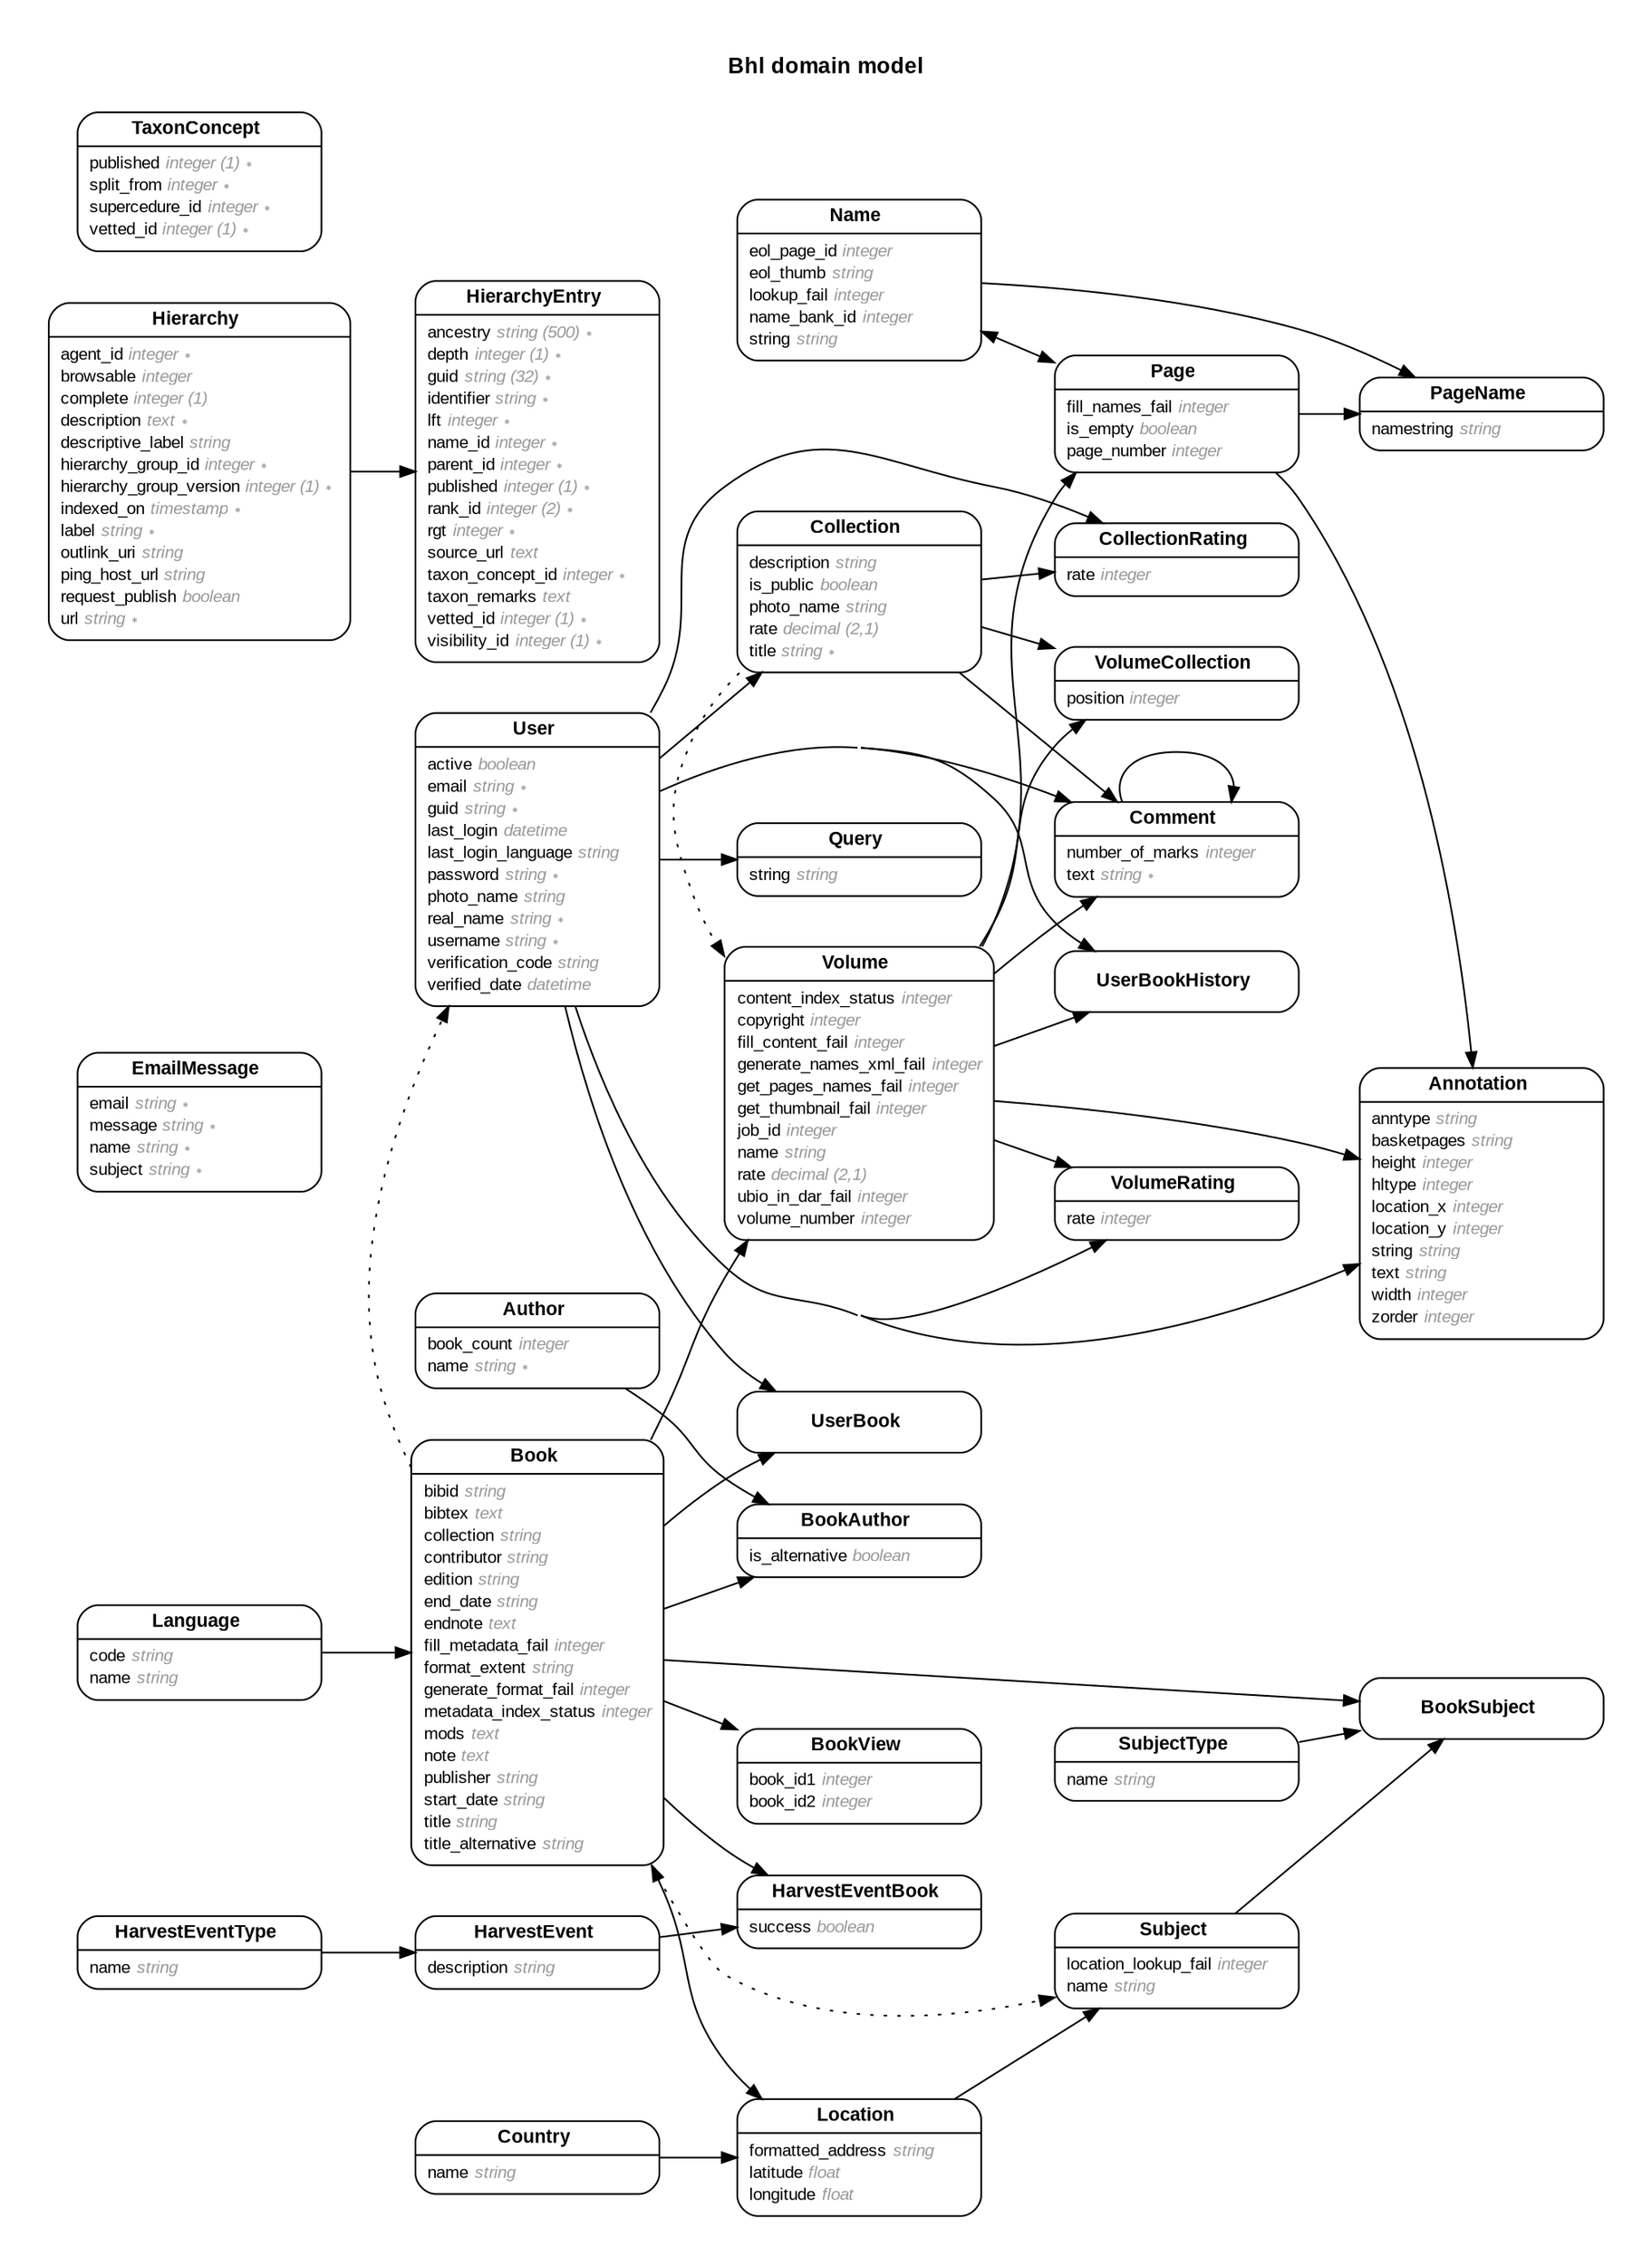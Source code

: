 digraph Bhl {
rankdir = "LR";
ranksep = "0.5";
nodesep = "0.4";
pad = "0.4,0.4";
margin = "0,0";
concentrate = "true";
labelloc = "t";
fontsize = "13";
fontname = "Arial Bold";
node[ shape  =  "Mrecord" , fontsize  =  "10" , fontname  =  "Arial" , margin  =  "0.07,0.05" , penwidth  =  "1.0"];
edge[ fontname  =  "Arial" , fontsize  =  "7" , dir  =  "both" , arrowsize  =  "0.9" , penwidth  =  "1.0" , labelangle  =  "32" , labeldistance  =  "1.8"];
label = "Bhl domain model\n\n";
m_Annotation [label = <<table border="0" align="center" cellspacing="0.5" cellpadding="0" width="134">
  <tr><td align="center" valign="bottom" width="130"><font face="Arial Bold" point-size="11">Annotation</font></td></tr>
</table>
|
<table border="0" align="left" cellspacing="2" cellpadding="0" width="134">
  <tr><td align="left" width="130" port="anntype">anntype <font face="Arial Italic" color="grey60">string</font></td></tr>
  <tr><td align="left" width="130" port="basketpages">basketpages <font face="Arial Italic" color="grey60">string</font></td></tr>
  <tr><td align="left" width="130" port="height">height <font face="Arial Italic" color="grey60">integer</font></td></tr>
  <tr><td align="left" width="130" port="hltype">hltype <font face="Arial Italic" color="grey60">integer</font></td></tr>
  <tr><td align="left" width="130" port="location_x">location_x <font face="Arial Italic" color="grey60">integer</font></td></tr>
  <tr><td align="left" width="130" port="location_y">location_y <font face="Arial Italic" color="grey60">integer</font></td></tr>
  <tr><td align="left" width="130" port="string">string <font face="Arial Italic" color="grey60">string</font></td></tr>
  <tr><td align="left" width="130" port="text">text <font face="Arial Italic" color="grey60">string</font></td></tr>
  <tr><td align="left" width="130" port="width">width <font face="Arial Italic" color="grey60">integer</font></td></tr>
  <tr><td align="left" width="130" port="zorder">zorder <font face="Arial Italic" color="grey60">integer</font></td></tr>
</table>
>];
m_Author [label = <<table border="0" align="center" cellspacing="0.5" cellpadding="0" width="134">
  <tr><td align="center" valign="bottom" width="130"><font face="Arial Bold" point-size="11">Author</font></td></tr>
</table>
|
<table border="0" align="left" cellspacing="2" cellpadding="0" width="134">
  <tr><td align="left" width="130" port="book_count">book_count <font face="Arial Italic" color="grey60">integer</font></td></tr>
  <tr><td align="left" width="130" port="name">name <font face="Arial Italic" color="grey60">string ∗</font></td></tr>
</table>
>];
m_Book [label = <<table border="0" align="center" cellspacing="0.5" cellpadding="0" width="134">
  <tr><td align="center" valign="bottom" width="130"><font face="Arial Bold" point-size="11">Book</font></td></tr>
</table>
|
<table border="0" align="left" cellspacing="2" cellpadding="0" width="134">
  <tr><td align="left" width="130" port="bibid">bibid <font face="Arial Italic" color="grey60">string</font></td></tr>
  <tr><td align="left" width="130" port="bibtex">bibtex <font face="Arial Italic" color="grey60">text</font></td></tr>
  <tr><td align="left" width="130" port="collection">collection <font face="Arial Italic" color="grey60">string</font></td></tr>
  <tr><td align="left" width="130" port="contributor">contributor <font face="Arial Italic" color="grey60">string</font></td></tr>
  <tr><td align="left" width="130" port="edition">edition <font face="Arial Italic" color="grey60">string</font></td></tr>
  <tr><td align="left" width="130" port="end_date">end_date <font face="Arial Italic" color="grey60">string</font></td></tr>
  <tr><td align="left" width="130" port="endnote">endnote <font face="Arial Italic" color="grey60">text</font></td></tr>
  <tr><td align="left" width="130" port="fill_metadata_fail">fill_metadata_fail <font face="Arial Italic" color="grey60">integer</font></td></tr>
  <tr><td align="left" width="130" port="format_extent">format_extent <font face="Arial Italic" color="grey60">string</font></td></tr>
  <tr><td align="left" width="130" port="generate_format_fail">generate_format_fail <font face="Arial Italic" color="grey60">integer</font></td></tr>
  <tr><td align="left" width="130" port="metadata_index_status">metadata_index_status <font face="Arial Italic" color="grey60">integer</font></td></tr>
  <tr><td align="left" width="130" port="mods">mods <font face="Arial Italic" color="grey60">text</font></td></tr>
  <tr><td align="left" width="130" port="note">note <font face="Arial Italic" color="grey60">text</font></td></tr>
  <tr><td align="left" width="130" port="publisher">publisher <font face="Arial Italic" color="grey60">string</font></td></tr>
  <tr><td align="left" width="130" port="start_date">start_date <font face="Arial Italic" color="grey60">string</font></td></tr>
  <tr><td align="left" width="130" port="title">title <font face="Arial Italic" color="grey60">string</font></td></tr>
  <tr><td align="left" width="130" port="title_alternative">title_alternative <font face="Arial Italic" color="grey60">string</font></td></tr>
</table>
>];
m_BookAuthor [label = <<table border="0" align="center" cellspacing="0.5" cellpadding="0" width="134">
  <tr><td align="center" valign="bottom" width="130"><font face="Arial Bold" point-size="11">BookAuthor</font></td></tr>
</table>
|
<table border="0" align="left" cellspacing="2" cellpadding="0" width="134">
  <tr><td align="left" width="130" port="is_alternative">is_alternative <font face="Arial Italic" color="grey60">boolean</font></td></tr>
</table>
>];
m_BookSubject [label = <<table border="0" align="center" cellspacing="0.5" cellpadding="0" width="134">
  <tr><td align="center" valign="bottom" width="130"><font face="Arial Bold" point-size="11">BookSubject</font></td></tr>
</table>
>];
m_BookView [label = <<table border="0" align="center" cellspacing="0.5" cellpadding="0" width="134">
  <tr><td align="center" valign="bottom" width="130"><font face="Arial Bold" point-size="11">BookView</font></td></tr>
</table>
|
<table border="0" align="left" cellspacing="2" cellpadding="0" width="134">
  <tr><td align="left" width="130" port="book_id1">book_id1 <font face="Arial Italic" color="grey60">integer</font></td></tr>
  <tr><td align="left" width="130" port="book_id2">book_id2 <font face="Arial Italic" color="grey60">integer</font></td></tr>
</table>
>];
m_Collection [label = <<table border="0" align="center" cellspacing="0.5" cellpadding="0" width="134">
  <tr><td align="center" valign="bottom" width="130"><font face="Arial Bold" point-size="11">Collection</font></td></tr>
</table>
|
<table border="0" align="left" cellspacing="2" cellpadding="0" width="134">
  <tr><td align="left" width="130" port="description">description <font face="Arial Italic" color="grey60">string</font></td></tr>
  <tr><td align="left" width="130" port="is_public">is_public <font face="Arial Italic" color="grey60">boolean</font></td></tr>
  <tr><td align="left" width="130" port="photo_name">photo_name <font face="Arial Italic" color="grey60">string</font></td></tr>
  <tr><td align="left" width="130" port="rate">rate <font face="Arial Italic" color="grey60">decimal (2,1)</font></td></tr>
  <tr><td align="left" width="130" port="title">title <font face="Arial Italic" color="grey60">string ∗</font></td></tr>
</table>
>];
m_CollectionRating [label = <<table border="0" align="center" cellspacing="0.5" cellpadding="0" width="134">
  <tr><td align="center" valign="bottom" width="130"><font face="Arial Bold" point-size="11">CollectionRating</font></td></tr>
</table>
|
<table border="0" align="left" cellspacing="2" cellpadding="0" width="134">
  <tr><td align="left" width="130" port="rate">rate <font face="Arial Italic" color="grey60">integer</font></td></tr>
</table>
>];
m_Comment [label = <<table border="0" align="center" cellspacing="0.5" cellpadding="0" width="134">
  <tr><td align="center" valign="bottom" width="130"><font face="Arial Bold" point-size="11">Comment</font></td></tr>
</table>
|
<table border="0" align="left" cellspacing="2" cellpadding="0" width="134">
  <tr><td align="left" width="130" port="number_of_marks">number_of_marks <font face="Arial Italic" color="grey60">integer</font></td></tr>
  <tr><td align="left" width="130" port="text">text <font face="Arial Italic" color="grey60">string ∗</font></td></tr>
</table>
>];
m_Country [label = <<table border="0" align="center" cellspacing="0.5" cellpadding="0" width="134">
  <tr><td align="center" valign="bottom" width="130"><font face="Arial Bold" point-size="11">Country</font></td></tr>
</table>
|
<table border="0" align="left" cellspacing="2" cellpadding="0" width="134">
  <tr><td align="left" width="130" port="name">name <font face="Arial Italic" color="grey60">string</font></td></tr>
</table>
>];
m_EmailMessage [label = <<table border="0" align="center" cellspacing="0.5" cellpadding="0" width="134">
  <tr><td align="center" valign="bottom" width="130"><font face="Arial Bold" point-size="11">EmailMessage</font></td></tr>
</table>
|
<table border="0" align="left" cellspacing="2" cellpadding="0" width="134">
  <tr><td align="left" width="130" port="email">email <font face="Arial Italic" color="grey60">string ∗</font></td></tr>
  <tr><td align="left" width="130" port="message">message <font face="Arial Italic" color="grey60">string ∗</font></td></tr>
  <tr><td align="left" width="130" port="name">name <font face="Arial Italic" color="grey60">string ∗</font></td></tr>
  <tr><td align="left" width="130" port="subject">subject <font face="Arial Italic" color="grey60">string ∗</font></td></tr>
</table>
>];
m_HarvestEvent [label = <<table border="0" align="center" cellspacing="0.5" cellpadding="0" width="134">
  <tr><td align="center" valign="bottom" width="130"><font face="Arial Bold" point-size="11">HarvestEvent</font></td></tr>
</table>
|
<table border="0" align="left" cellspacing="2" cellpadding="0" width="134">
  <tr><td align="left" width="130" port="description">description <font face="Arial Italic" color="grey60">string</font></td></tr>
</table>
>];
m_HarvestEventBook [label = <<table border="0" align="center" cellspacing="0.5" cellpadding="0" width="134">
  <tr><td align="center" valign="bottom" width="130"><font face="Arial Bold" point-size="11">HarvestEventBook</font></td></tr>
</table>
|
<table border="0" align="left" cellspacing="2" cellpadding="0" width="134">
  <tr><td align="left" width="130" port="success">success <font face="Arial Italic" color="grey60">boolean</font></td></tr>
</table>
>];
m_HarvestEventType [label = <<table border="0" align="center" cellspacing="0.5" cellpadding="0" width="134">
  <tr><td align="center" valign="bottom" width="130"><font face="Arial Bold" point-size="11">HarvestEventType</font></td></tr>
</table>
|
<table border="0" align="left" cellspacing="2" cellpadding="0" width="134">
  <tr><td align="left" width="130" port="name">name <font face="Arial Italic" color="grey60">string</font></td></tr>
</table>
>];
m_Hierarchy [label = <<table border="0" align="center" cellspacing="0.5" cellpadding="0" width="134">
  <tr><td align="center" valign="bottom" width="130"><font face="Arial Bold" point-size="11">Hierarchy</font></td></tr>
</table>
|
<table border="0" align="left" cellspacing="2" cellpadding="0" width="134">
  <tr><td align="left" width="130" port="agent_id">agent_id <font face="Arial Italic" color="grey60">integer ∗</font></td></tr>
  <tr><td align="left" width="130" port="browsable">browsable <font face="Arial Italic" color="grey60">integer</font></td></tr>
  <tr><td align="left" width="130" port="complete">complete <font face="Arial Italic" color="grey60">integer (1)</font></td></tr>
  <tr><td align="left" width="130" port="description">description <font face="Arial Italic" color="grey60">text ∗</font></td></tr>
  <tr><td align="left" width="130" port="descriptive_label">descriptive_label <font face="Arial Italic" color="grey60">string</font></td></tr>
  <tr><td align="left" width="130" port="hierarchy_group_id">hierarchy_group_id <font face="Arial Italic" color="grey60">integer ∗</font></td></tr>
  <tr><td align="left" width="130" port="hierarchy_group_version">hierarchy_group_version <font face="Arial Italic" color="grey60">integer (1) ∗</font></td></tr>
  <tr><td align="left" width="130" port="indexed_on">indexed_on <font face="Arial Italic" color="grey60">timestamp ∗</font></td></tr>
  <tr><td align="left" width="130" port="label">label <font face="Arial Italic" color="grey60">string ∗</font></td></tr>
  <tr><td align="left" width="130" port="outlink_uri">outlink_uri <font face="Arial Italic" color="grey60">string</font></td></tr>
  <tr><td align="left" width="130" port="ping_host_url">ping_host_url <font face="Arial Italic" color="grey60">string</font></td></tr>
  <tr><td align="left" width="130" port="request_publish">request_publish <font face="Arial Italic" color="grey60">boolean</font></td></tr>
  <tr><td align="left" width="130" port="url">url <font face="Arial Italic" color="grey60">string ∗</font></td></tr>
</table>
>];
m_HierarchyEntry [label = <<table border="0" align="center" cellspacing="0.5" cellpadding="0" width="134">
  <tr><td align="center" valign="bottom" width="130"><font face="Arial Bold" point-size="11">HierarchyEntry</font></td></tr>
</table>
|
<table border="0" align="left" cellspacing="2" cellpadding="0" width="134">
  <tr><td align="left" width="130" port="ancestry">ancestry <font face="Arial Italic" color="grey60">string (500) ∗</font></td></tr>
  <tr><td align="left" width="130" port="depth">depth <font face="Arial Italic" color="grey60">integer (1) ∗</font></td></tr>
  <tr><td align="left" width="130" port="guid">guid <font face="Arial Italic" color="grey60">string (32) ∗</font></td></tr>
  <tr><td align="left" width="130" port="identifier">identifier <font face="Arial Italic" color="grey60">string ∗</font></td></tr>
  <tr><td align="left" width="130" port="lft">lft <font face="Arial Italic" color="grey60">integer ∗</font></td></tr>
  <tr><td align="left" width="130" port="name_id">name_id <font face="Arial Italic" color="grey60">integer ∗</font></td></tr>
  <tr><td align="left" width="130" port="parent_id">parent_id <font face="Arial Italic" color="grey60">integer ∗</font></td></tr>
  <tr><td align="left" width="130" port="published">published <font face="Arial Italic" color="grey60">integer (1) ∗</font></td></tr>
  <tr><td align="left" width="130" port="rank_id">rank_id <font face="Arial Italic" color="grey60">integer (2) ∗</font></td></tr>
  <tr><td align="left" width="130" port="rgt">rgt <font face="Arial Italic" color="grey60">integer ∗</font></td></tr>
  <tr><td align="left" width="130" port="source_url">source_url <font face="Arial Italic" color="grey60">text</font></td></tr>
  <tr><td align="left" width="130" port="taxon_concept_id">taxon_concept_id <font face="Arial Italic" color="grey60">integer ∗</font></td></tr>
  <tr><td align="left" width="130" port="taxon_remarks">taxon_remarks <font face="Arial Italic" color="grey60">text</font></td></tr>
  <tr><td align="left" width="130" port="vetted_id">vetted_id <font face="Arial Italic" color="grey60">integer (1) ∗</font></td></tr>
  <tr><td align="left" width="130" port="visibility_id">visibility_id <font face="Arial Italic" color="grey60">integer (1) ∗</font></td></tr>
</table>
>];
m_Language [label = <<table border="0" align="center" cellspacing="0.5" cellpadding="0" width="134">
  <tr><td align="center" valign="bottom" width="130"><font face="Arial Bold" point-size="11">Language</font></td></tr>
</table>
|
<table border="0" align="left" cellspacing="2" cellpadding="0" width="134">
  <tr><td align="left" width="130" port="code">code <font face="Arial Italic" color="grey60">string</font></td></tr>
  <tr><td align="left" width="130" port="name">name <font face="Arial Italic" color="grey60">string</font></td></tr>
</table>
>];
m_Location [label = <<table border="0" align="center" cellspacing="0.5" cellpadding="0" width="134">
  <tr><td align="center" valign="bottom" width="130"><font face="Arial Bold" point-size="11">Location</font></td></tr>
</table>
|
<table border="0" align="left" cellspacing="2" cellpadding="0" width="134">
  <tr><td align="left" width="130" port="formatted_address">formatted_address <font face="Arial Italic" color="grey60">string</font></td></tr>
  <tr><td align="left" width="130" port="latitude">latitude <font face="Arial Italic" color="grey60">float</font></td></tr>
  <tr><td align="left" width="130" port="longitude">longitude <font face="Arial Italic" color="grey60">float</font></td></tr>
</table>
>];
m_Name [label = <<table border="0" align="center" cellspacing="0.5" cellpadding="0" width="134">
  <tr><td align="center" valign="bottom" width="130"><font face="Arial Bold" point-size="11">Name</font></td></tr>
</table>
|
<table border="0" align="left" cellspacing="2" cellpadding="0" width="134">
  <tr><td align="left" width="130" port="eol_page_id">eol_page_id <font face="Arial Italic" color="grey60">integer</font></td></tr>
  <tr><td align="left" width="130" port="eol_thumb">eol_thumb <font face="Arial Italic" color="grey60">string</font></td></tr>
  <tr><td align="left" width="130" port="lookup_fail">lookup_fail <font face="Arial Italic" color="grey60">integer</font></td></tr>
  <tr><td align="left" width="130" port="name_bank_id">name_bank_id <font face="Arial Italic" color="grey60">integer</font></td></tr>
  <tr><td align="left" width="130" port="string">string <font face="Arial Italic" color="grey60">string</font></td></tr>
</table>
>];
m_Page [label = <<table border="0" align="center" cellspacing="0.5" cellpadding="0" width="134">
  <tr><td align="center" valign="bottom" width="130"><font face="Arial Bold" point-size="11">Page</font></td></tr>
</table>
|
<table border="0" align="left" cellspacing="2" cellpadding="0" width="134">
  <tr><td align="left" width="130" port="fill_names_fail">fill_names_fail <font face="Arial Italic" color="grey60">integer</font></td></tr>
  <tr><td align="left" width="130" port="is_empty">is_empty <font face="Arial Italic" color="grey60">boolean</font></td></tr>
  <tr><td align="left" width="130" port="page_number">page_number <font face="Arial Italic" color="grey60">integer</font></td></tr>
</table>
>];
m_PageName [label = <<table border="0" align="center" cellspacing="0.5" cellpadding="0" width="134">
  <tr><td align="center" valign="bottom" width="130"><font face="Arial Bold" point-size="11">PageName</font></td></tr>
</table>
|
<table border="0" align="left" cellspacing="2" cellpadding="0" width="134">
  <tr><td align="left" width="130" port="namestring">namestring <font face="Arial Italic" color="grey60">string</font></td></tr>
</table>
>];
m_Query [label = <<table border="0" align="center" cellspacing="0.5" cellpadding="0" width="134">
  <tr><td align="center" valign="bottom" width="130"><font face="Arial Bold" point-size="11">Query</font></td></tr>
</table>
|
<table border="0" align="left" cellspacing="2" cellpadding="0" width="134">
  <tr><td align="left" width="130" port="string">string <font face="Arial Italic" color="grey60">string</font></td></tr>
</table>
>];
m_Subject [label = <<table border="0" align="center" cellspacing="0.5" cellpadding="0" width="134">
  <tr><td align="center" valign="bottom" width="130"><font face="Arial Bold" point-size="11">Subject</font></td></tr>
</table>
|
<table border="0" align="left" cellspacing="2" cellpadding="0" width="134">
  <tr><td align="left" width="130" port="location_lookup_fail">location_lookup_fail <font face="Arial Italic" color="grey60">integer</font></td></tr>
  <tr><td align="left" width="130" port="name">name <font face="Arial Italic" color="grey60">string</font></td></tr>
</table>
>];
m_SubjectType [label = <<table border="0" align="center" cellspacing="0.5" cellpadding="0" width="134">
  <tr><td align="center" valign="bottom" width="130"><font face="Arial Bold" point-size="11">SubjectType</font></td></tr>
</table>
|
<table border="0" align="left" cellspacing="2" cellpadding="0" width="134">
  <tr><td align="left" width="130" port="name">name <font face="Arial Italic" color="grey60">string</font></td></tr>
</table>
>];
m_TaxonConcept [label = <<table border="0" align="center" cellspacing="0.5" cellpadding="0" width="134">
  <tr><td align="center" valign="bottom" width="130"><font face="Arial Bold" point-size="11">TaxonConcept</font></td></tr>
</table>
|
<table border="0" align="left" cellspacing="2" cellpadding="0" width="134">
  <tr><td align="left" width="130" port="published">published <font face="Arial Italic" color="grey60">integer (1) ∗</font></td></tr>
  <tr><td align="left" width="130" port="split_from">split_from <font face="Arial Italic" color="grey60">integer ∗</font></td></tr>
  <tr><td align="left" width="130" port="supercedure_id">supercedure_id <font face="Arial Italic" color="grey60">integer ∗</font></td></tr>
  <tr><td align="left" width="130" port="vetted_id">vetted_id <font face="Arial Italic" color="grey60">integer (1) ∗</font></td></tr>
</table>
>];
m_User [label = <<table border="0" align="center" cellspacing="0.5" cellpadding="0" width="134">
  <tr><td align="center" valign="bottom" width="130"><font face="Arial Bold" point-size="11">User</font></td></tr>
</table>
|
<table border="0" align="left" cellspacing="2" cellpadding="0" width="134">
  <tr><td align="left" width="130" port="active">active <font face="Arial Italic" color="grey60">boolean</font></td></tr>
  <tr><td align="left" width="130" port="email">email <font face="Arial Italic" color="grey60">string ∗</font></td></tr>
  <tr><td align="left" width="130" port="guid">guid <font face="Arial Italic" color="grey60">string ∗</font></td></tr>
  <tr><td align="left" width="130" port="last_login">last_login <font face="Arial Italic" color="grey60">datetime</font></td></tr>
  <tr><td align="left" width="130" port="last_login_language">last_login_language <font face="Arial Italic" color="grey60">string</font></td></tr>
  <tr><td align="left" width="130" port="password">password <font face="Arial Italic" color="grey60">string ∗</font></td></tr>
  <tr><td align="left" width="130" port="photo_name">photo_name <font face="Arial Italic" color="grey60">string</font></td></tr>
  <tr><td align="left" width="130" port="real_name">real_name <font face="Arial Italic" color="grey60">string ∗</font></td></tr>
  <tr><td align="left" width="130" port="username">username <font face="Arial Italic" color="grey60">string ∗</font></td></tr>
  <tr><td align="left" width="130" port="verification_code">verification_code <font face="Arial Italic" color="grey60">string</font></td></tr>
  <tr><td align="left" width="130" port="verified_date">verified_date <font face="Arial Italic" color="grey60">datetime</font></td></tr>
</table>
>];
m_UserBook [label = <<table border="0" align="center" cellspacing="0.5" cellpadding="0" width="134">
  <tr><td align="center" valign="bottom" width="130"><font face="Arial Bold" point-size="11">UserBook</font></td></tr>
</table>
>];
m_UserBookHistory [label = <<table border="0" align="center" cellspacing="0.5" cellpadding="0" width="134">
  <tr><td align="center" valign="bottom" width="130"><font face="Arial Bold" point-size="11">UserBookHistory</font></td></tr>
</table>
>];
m_Volume [label = <<table border="0" align="center" cellspacing="0.5" cellpadding="0" width="134">
  <tr><td align="center" valign="bottom" width="130"><font face="Arial Bold" point-size="11">Volume</font></td></tr>
</table>
|
<table border="0" align="left" cellspacing="2" cellpadding="0" width="134">
  <tr><td align="left" width="130" port="content_index_status">content_index_status <font face="Arial Italic" color="grey60">integer</font></td></tr>
  <tr><td align="left" width="130" port="copyright">copyright <font face="Arial Italic" color="grey60">integer</font></td></tr>
  <tr><td align="left" width="130" port="fill_content_fail">fill_content_fail <font face="Arial Italic" color="grey60">integer</font></td></tr>
  <tr><td align="left" width="130" port="generate_names_xml_fail">generate_names_xml_fail <font face="Arial Italic" color="grey60">integer</font></td></tr>
  <tr><td align="left" width="130" port="get_pages_names_fail">get_pages_names_fail <font face="Arial Italic" color="grey60">integer</font></td></tr>
  <tr><td align="left" width="130" port="get_thumbnail_fail">get_thumbnail_fail <font face="Arial Italic" color="grey60">integer</font></td></tr>
  <tr><td align="left" width="130" port="job_id">job_id <font face="Arial Italic" color="grey60">integer</font></td></tr>
  <tr><td align="left" width="130" port="name">name <font face="Arial Italic" color="grey60">string</font></td></tr>
  <tr><td align="left" width="130" port="rate">rate <font face="Arial Italic" color="grey60">decimal (2,1)</font></td></tr>
  <tr><td align="left" width="130" port="ubio_in_dar_fail">ubio_in_dar_fail <font face="Arial Italic" color="grey60">integer</font></td></tr>
  <tr><td align="left" width="130" port="volume_number">volume_number <font face="Arial Italic" color="grey60">integer</font></td></tr>
</table>
>];
m_VolumeCollection [label = <<table border="0" align="center" cellspacing="0.5" cellpadding="0" width="134">
  <tr><td align="center" valign="bottom" width="130"><font face="Arial Bold" point-size="11">VolumeCollection</font></td></tr>
</table>
|
<table border="0" align="left" cellspacing="2" cellpadding="0" width="134">
  <tr><td align="left" width="130" port="position">position <font face="Arial Italic" color="grey60">integer</font></td></tr>
</table>
>];
m_VolumeRating [label = <<table border="0" align="center" cellspacing="0.5" cellpadding="0" width="134">
  <tr><td align="center" valign="bottom" width="130"><font face="Arial Bold" point-size="11">VolumeRating</font></td></tr>
</table>
|
<table border="0" align="left" cellspacing="2" cellpadding="0" width="134">
  <tr><td align="left" width="130" port="rate">rate <font face="Arial Italic" color="grey60">integer</font></td></tr>
</table>
>];
  m_Language -> m_Book [arrowhead = "normal", arrowtail = "none", weight = "1"];
  m_Book -> m_BookAuthor [arrowhead = "normal", arrowtail = "none", weight = "2"];
  m_Book -> m_Author [style = "dotted", arrowhead = "normal", arrowtail = "none", weight = "2", constraint = "false"];
  m_Book -> m_BookSubject [arrowhead = "normal", arrowtail = "none", weight = "2"];
  m_Book -> m_Subject [style = "dotted", arrowhead = "normal", arrowtail = "none", weight = "1", constraint = "false"];
  m_Book -> m_UserBook [arrowhead = "normal", arrowtail = "none", weight = "2"];
  m_Book -> m_User [style = "dotted", arrowhead = "normal", arrowtail = "none", weight = "1", constraint = "false"];
  m_Book -> m_HarvestEventBook [arrowhead = "normal", arrowtail = "none", weight = "2"];
  m_Book -> m_HarvestEvent [style = "dotted", arrowhead = "normal", arrowtail = "none", weight = "2", constraint = "false"];
  m_Book -> m_Location [arrowhead = "normal", arrowtail = "normal", weight = "2"];
  m_Book -> m_Volume [arrowhead = "normal", arrowtail = "none", weight = "2"];
  m_User -> m_Collection [arrowhead = "normal", arrowtail = "none", weight = "1"];
  m_Collection -> m_VolumeCollection [arrowhead = "normal", arrowtail = "none", weight = "2"];
  m_Collection -> m_Volume [style = "dotted", arrowhead = "normal", arrowtail = "none", weight = "2", constraint = "false"];
  m_Collection -> m_Comment [arrowhead = "normal", arrowtail = "none", weight = "1"];
  m_Collection -> m_CollectionRating [arrowhead = "normal", arrowtail = "none", weight = "2"];
  m_Comment -> m_Comment [arrowhead = "normal", arrowtail = "none", weight = "2"];
  m_Name -> m_Page [arrowhead = "normal", arrowtail = "normal", weight = "1"];
  m_Volume -> m_Page [arrowhead = "normal", arrowtail = "none", weight = "2"];
  m_Page -> m_PageName [arrowhead = "normal", arrowtail = "none", weight = "2"];
  m_Page -> m_Name [style = "dotted", arrowhead = "normal", arrowtail = "none", weight = "1", constraint = "false"];
  m_User -> m_Annotation [arrowhead = "normal", arrowtail = "none", weight = "2"];
  m_User -> m_Query [arrowhead = "normal", arrowtail = "none", weight = "2"];
  m_User -> m_Comment [arrowhead = "normal", arrowtail = "none", weight = "1"];
  m_User -> m_CollectionRating [arrowhead = "normal", arrowtail = "none", weight = "2"];
  m_Volume -> m_Annotation [arrowhead = "normal", arrowtail = "none", weight = "1"];
  m_Page -> m_Annotation [arrowhead = "normal", arrowtail = "none", weight = "1"];
  m_Author -> m_BookAuthor [arrowhead = "normal", arrowtail = "none", weight = "2"];
  m_Subject -> m_BookSubject [arrowhead = "normal", arrowtail = "none", weight = "1"];
  m_SubjectType -> m_BookSubject [arrowhead = "normal", arrowtail = "none", weight = "1"];
  m_Book -> m_BookView [arrowhead = "normal", arrowtail = "none", weight = "1"];
  m_Hierarchy -> m_HierarchyEntry [arrowhead = "normal", arrowtail = "none", weight = "1"];
  m_HarvestEvent -> m_HarvestEventBook [arrowhead = "normal", arrowtail = "none", weight = "2"];
  m_HarvestEventType -> m_HarvestEvent [arrowhead = "normal", arrowtail = "none", weight = "1"];
  m_Country -> m_Location [arrowhead = "normal", arrowtail = "none", weight = "1"];
  m_Name -> m_PageName [arrowhead = "normal", arrowtail = "none", weight = "1"];
  m_Location -> m_Subject [arrowhead = "normal", arrowtail = "none", weight = "1"];
  m_User -> m_UserBook [arrowhead = "normal", arrowtail = "none", weight = "1"];
  m_User -> m_UserBookHistory [arrowhead = "normal", arrowtail = "none", weight = "1"];
  m_Volume -> m_UserBookHistory [arrowhead = "normal", arrowtail = "none", weight = "1"];
  m_Volume -> m_VolumeRating [arrowhead = "normal", arrowtail = "none", weight = "2"];
  m_Volume -> m_Comment [arrowhead = "normal", arrowtail = "none", weight = "1"];
  m_Volume -> m_VolumeCollection [arrowhead = "normal", arrowtail = "none", weight = "2"];
  m_User -> m_VolumeRating [arrowhead = "normal", arrowtail = "none", weight = "1"];
}
